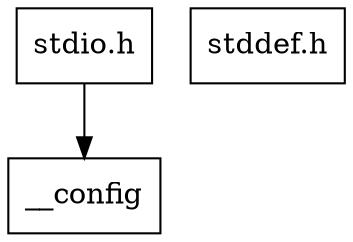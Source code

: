 digraph "dependencies" {
  header_1 [ shape="box", label="stdio.h"];
  header_2 [ shape="box", label="__config"];
  header_13 [ shape="box", label="stddef.h"];
  header_1 -> header_2;
}